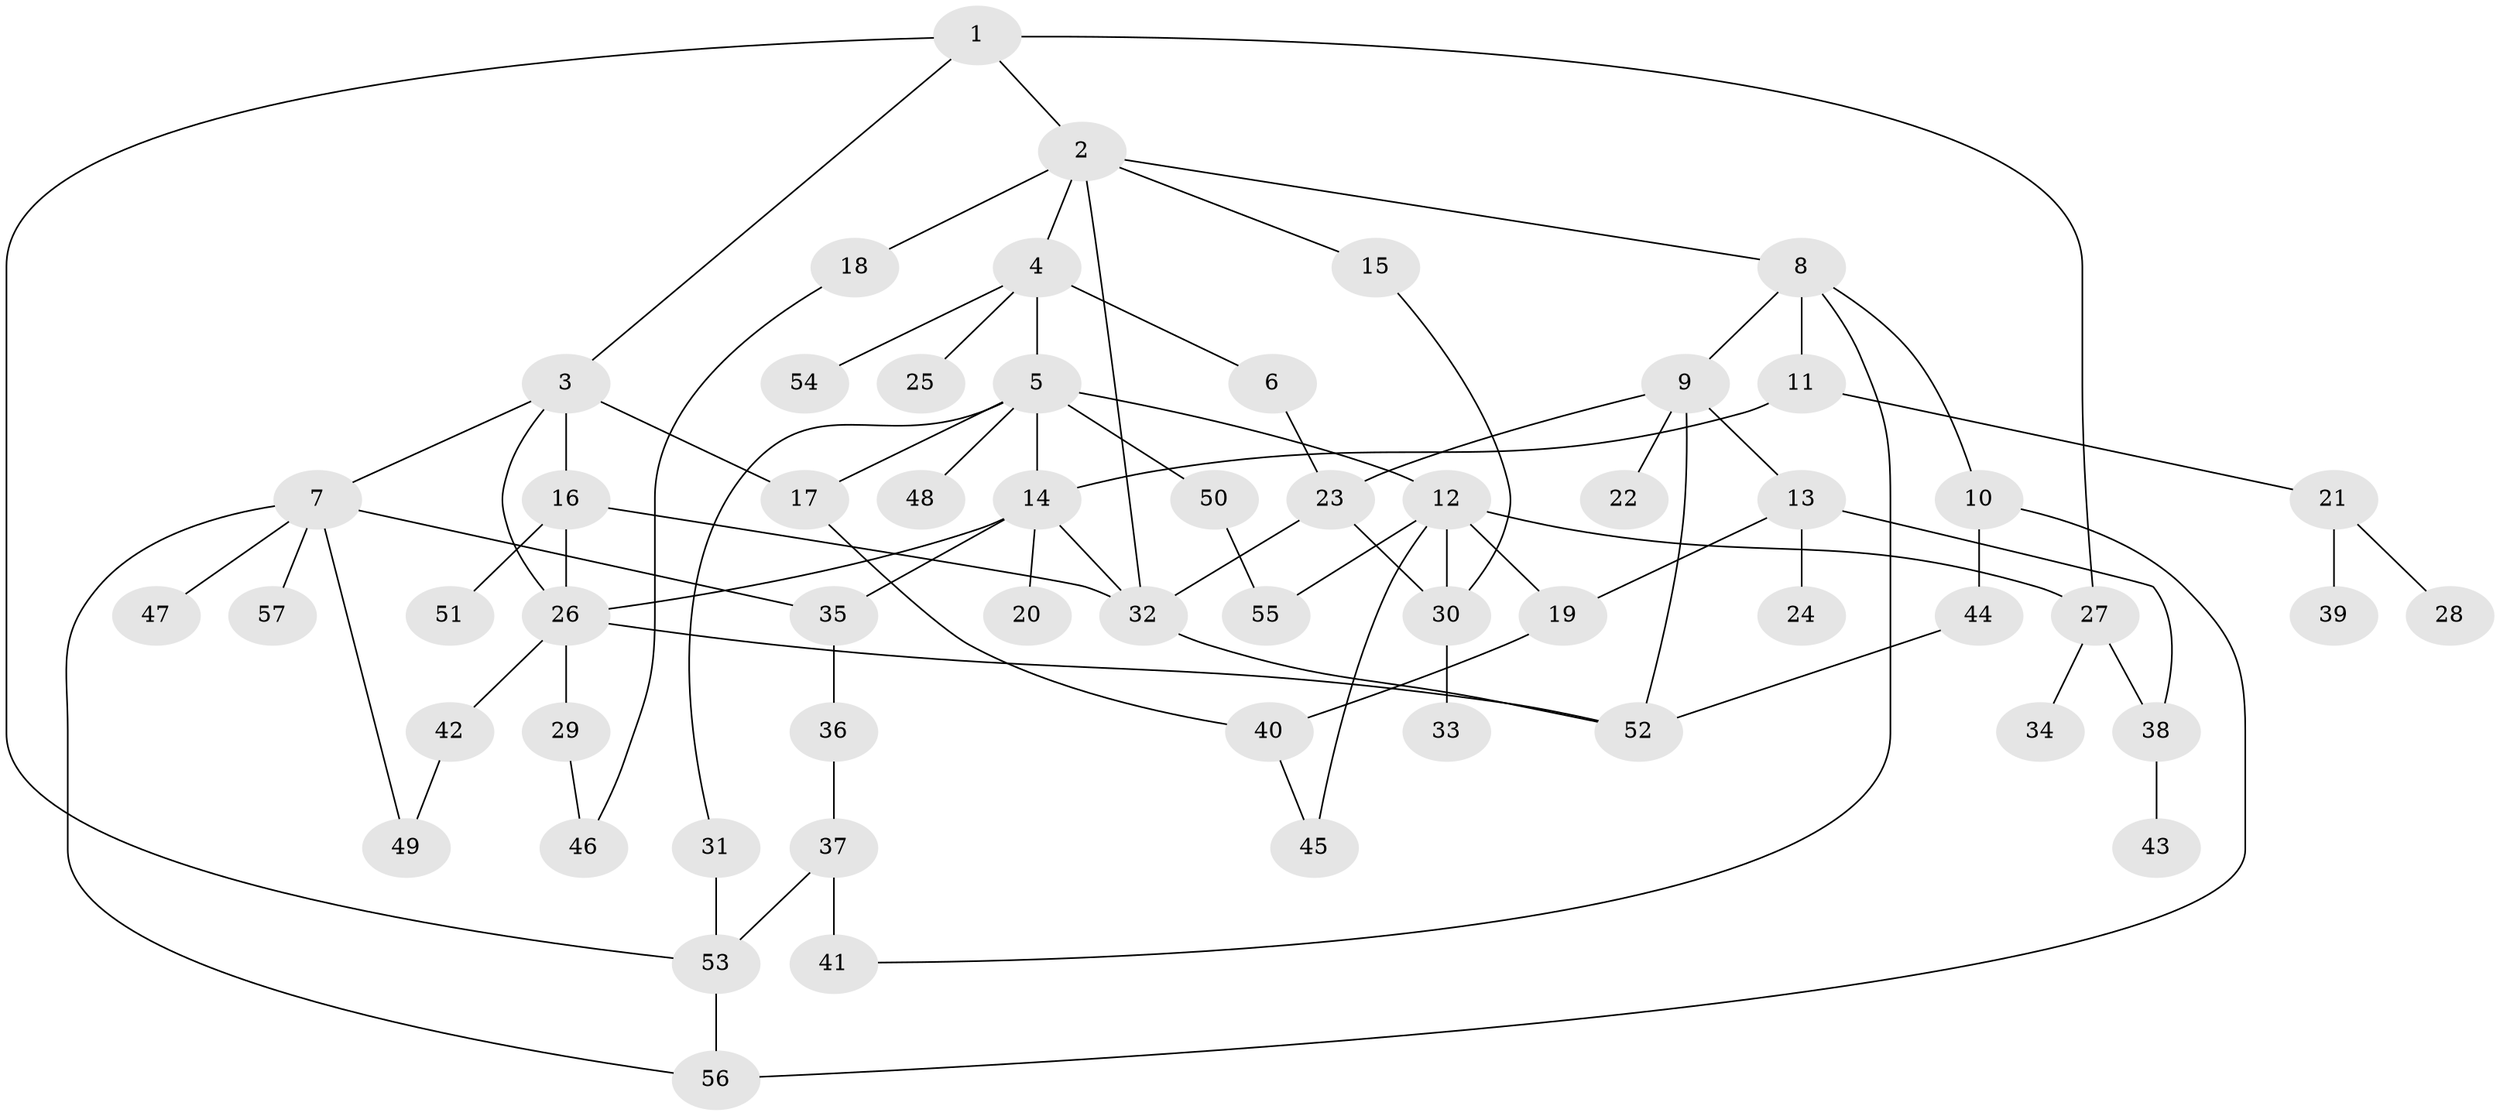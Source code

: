 // coarse degree distribution, {4: 0.10256410256410256, 2: 0.28205128205128205, 5: 0.05128205128205128, 3: 0.07692307692307693, 1: 0.3333333333333333, 6: 0.07692307692307693, 7: 0.05128205128205128, 10: 0.02564102564102564}
// Generated by graph-tools (version 1.1) at 2025/46/03/04/25 21:46:15]
// undirected, 57 vertices, 83 edges
graph export_dot {
graph [start="1"]
  node [color=gray90,style=filled];
  1;
  2;
  3;
  4;
  5;
  6;
  7;
  8;
  9;
  10;
  11;
  12;
  13;
  14;
  15;
  16;
  17;
  18;
  19;
  20;
  21;
  22;
  23;
  24;
  25;
  26;
  27;
  28;
  29;
  30;
  31;
  32;
  33;
  34;
  35;
  36;
  37;
  38;
  39;
  40;
  41;
  42;
  43;
  44;
  45;
  46;
  47;
  48;
  49;
  50;
  51;
  52;
  53;
  54;
  55;
  56;
  57;
  1 -- 2;
  1 -- 3;
  1 -- 27;
  1 -- 53;
  2 -- 4;
  2 -- 8;
  2 -- 15;
  2 -- 18;
  2 -- 32;
  3 -- 7;
  3 -- 16;
  3 -- 17;
  3 -- 26;
  4 -- 5;
  4 -- 6;
  4 -- 25;
  4 -- 54;
  5 -- 12;
  5 -- 14;
  5 -- 31;
  5 -- 48;
  5 -- 50;
  5 -- 17;
  6 -- 23;
  7 -- 47;
  7 -- 49;
  7 -- 57;
  7 -- 35;
  7 -- 56;
  8 -- 9;
  8 -- 10;
  8 -- 11;
  8 -- 41;
  9 -- 13;
  9 -- 22;
  9 -- 52;
  9 -- 23;
  10 -- 44;
  10 -- 56;
  11 -- 21;
  11 -- 14;
  12 -- 45;
  12 -- 55;
  12 -- 27;
  12 -- 30;
  12 -- 19;
  13 -- 19;
  13 -- 24;
  13 -- 38;
  14 -- 20;
  14 -- 35;
  14 -- 32;
  14 -- 26;
  15 -- 30;
  16 -- 51;
  16 -- 26;
  16 -- 32;
  17 -- 40;
  18 -- 46;
  19 -- 40;
  21 -- 28;
  21 -- 39;
  23 -- 32;
  23 -- 30;
  26 -- 29;
  26 -- 42;
  26 -- 52;
  27 -- 34;
  27 -- 38;
  29 -- 46;
  30 -- 33;
  31 -- 53;
  32 -- 52;
  35 -- 36;
  36 -- 37;
  37 -- 53;
  37 -- 41;
  38 -- 43;
  40 -- 45;
  42 -- 49;
  44 -- 52;
  50 -- 55;
  53 -- 56;
}
